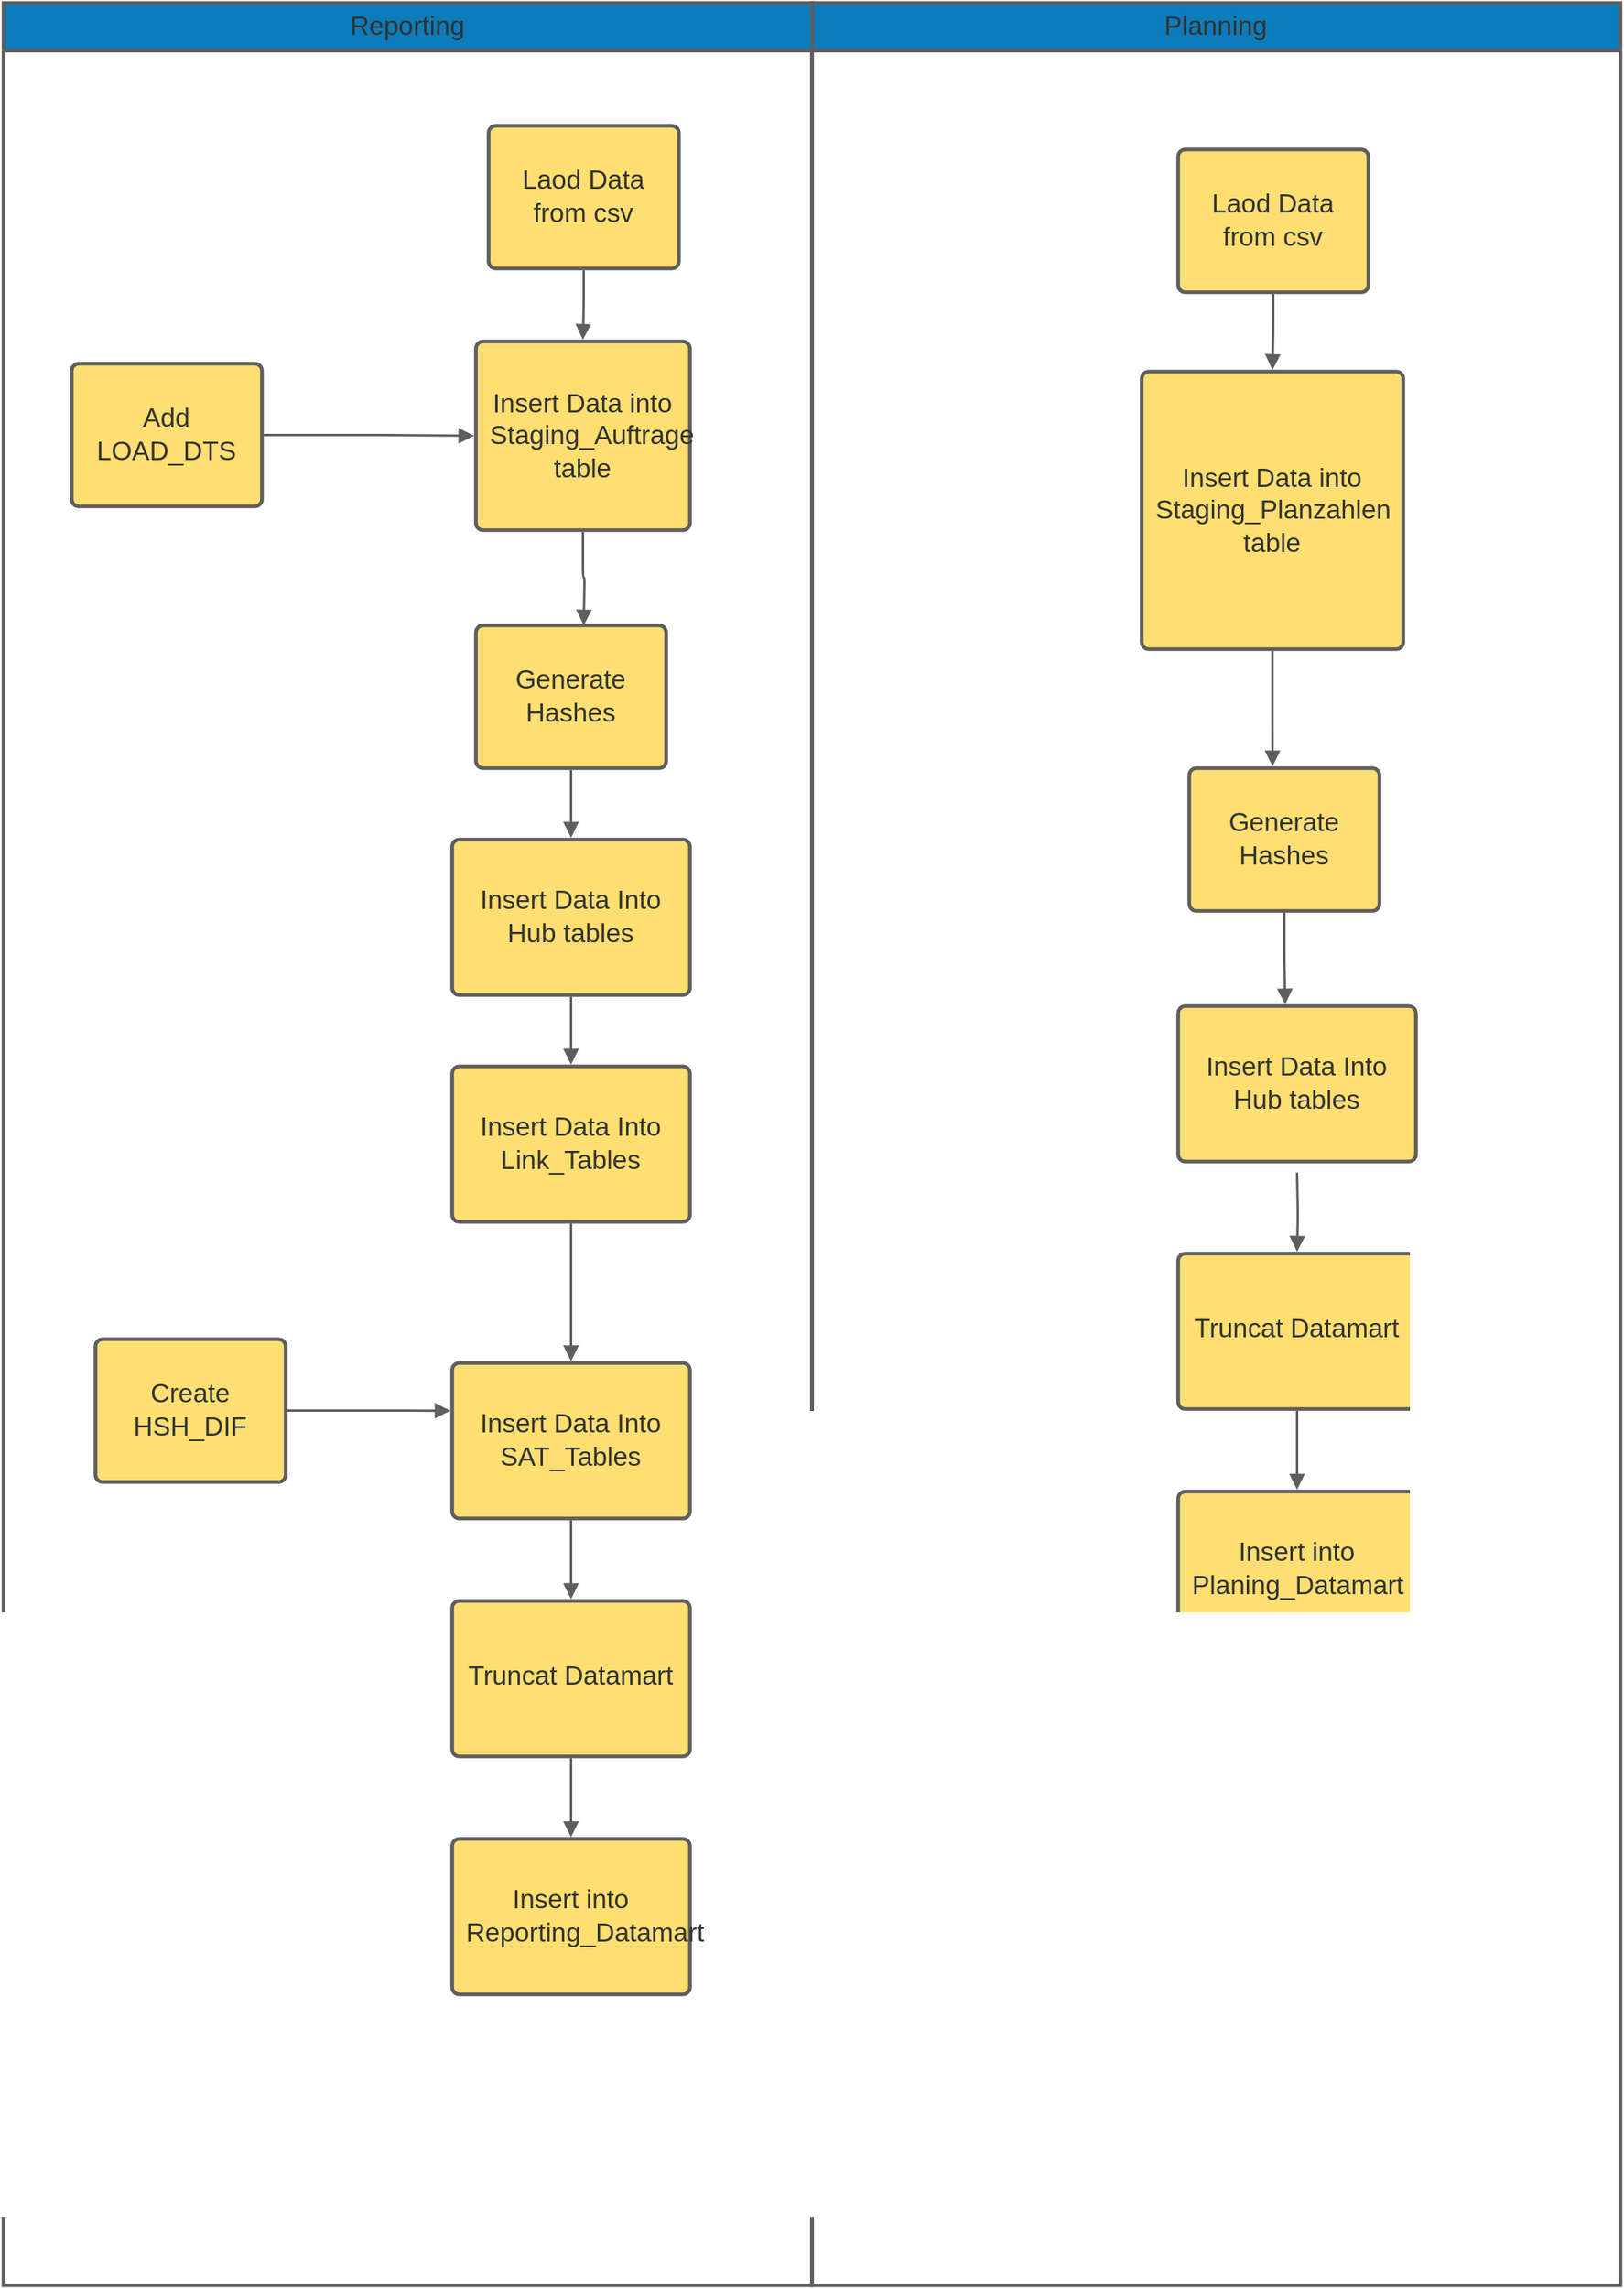 <mxfile version="15.8.7" type="device"><diagram id="evgZyFDdPeWfUGBzimx1" name="Page-1"><mxGraphModel dx="5571" dy="3857" grid="1" gridSize="10" guides="1" tooltips="1" connect="1" arrows="1" fold="1" page="1" pageScale="1" pageWidth="827" pageHeight="1169" math="0" shadow="0"><root><mxCell id="0"/><mxCell id="1" parent="0"/><UserObject label="Laod Data from csv" lucidchartObjectId="E.Aqqa~FJ.sp" id="QAQ6afrZdoGiH3OM1tA3-4"><mxCell style="html=1;overflow=block;blockSpacing=1;whiteSpace=wrap;;whiteSpace=wrap;fontSize=16.7;fontColor=#333333;spacing=9;strokeColor=#5e5e5e;strokeOpacity=100;fillOpacity=100;rounded=1;absoluteArcSize=1;arcSize=9;fillColor=#ffdf71;strokeWidth=2.3;" parent="1" vertex="1"><mxGeometry x="-474" y="-1005" width="120" height="90" as="geometry"/></mxCell></UserObject><UserObject label="Insert Data into Staging_Auftrage table" lucidchartObjectId="MaBqCfArQztp" id="QAQ6afrZdoGiH3OM1tA3-5"><mxCell style="html=1;overflow=block;blockSpacing=1;whiteSpace=wrap;;whiteSpace=wrap;fontSize=16.7;fontColor=#333333;spacing=9;strokeColor=#5e5e5e;strokeOpacity=100;fillOpacity=100;rounded=1;absoluteArcSize=1;arcSize=9;fillColor=#ffdf71;strokeWidth=2.3;" parent="1" vertex="1"><mxGeometry x="-482" y="-869" width="135" height="119" as="geometry"/></mxCell></UserObject><UserObject label="" lucidchartObjectId="abBq3R1lVBda" id="QAQ6afrZdoGiH3OM1tA3-6"><mxCell style="html=1;jettySize=18;whiteSpace=wrap;fontSize=13;strokeColor=#5E5E5E;strokeWidth=1.5;rounded=1;arcSize=12;edgeStyle=orthogonalEdgeStyle;startArrow=none;;endArrow=block;endFill=1;;exitX=0.5;exitY=1.013;exitPerimeter=0;entryX=0.5;entryY=-0.009;entryPerimeter=0;" parent="1" source="QAQ6afrZdoGiH3OM1tA3-4" target="QAQ6afrZdoGiH3OM1tA3-5" edge="1"><mxGeometry width="100" height="100" relative="1" as="geometry"><Array as="points"/></mxGeometry></mxCell></UserObject><UserObject label="Create HSH_DIF" lucidchartObjectId="hbBq0yMl9rIK" id="QAQ6afrZdoGiH3OM1tA3-7"><mxCell style="html=1;overflow=block;blockSpacing=1;whiteSpace=wrap;;whiteSpace=wrap;fontSize=16.7;fontColor=#333333;spacing=9;strokeColor=#5e5e5e;strokeOpacity=100;fillOpacity=100;rounded=1;absoluteArcSize=1;arcSize=9;fillColor=#ffdf71;strokeWidth=2.3;" parent="1" vertex="1"><mxGeometry x="-722" y="-240" width="120" height="90" as="geometry"/></mxCell></UserObject><UserObject label="Generate Hashes " lucidchartObjectId="4bBq_P1GlCZ7" id="QAQ6afrZdoGiH3OM1tA3-8"><mxCell style="html=1;overflow=block;blockSpacing=1;whiteSpace=wrap;;whiteSpace=wrap;fontSize=16.7;fontColor=#333333;spacing=9;strokeColor=#5e5e5e;strokeOpacity=100;fillOpacity=100;rounded=1;absoluteArcSize=1;arcSize=9;fillColor=#ffdf71;strokeWidth=2.3;" parent="1" vertex="1"><mxGeometry x="-482" y="-690" width="120" height="90" as="geometry"/></mxCell></UserObject><UserObject label="Insert Data Into Hub tables" lucidchartObjectId="PcBqLMWUmWTN" id="QAQ6afrZdoGiH3OM1tA3-9"><mxCell style="html=1;overflow=block;blockSpacing=1;whiteSpace=wrap;;whiteSpace=wrap;fontSize=16.7;fontColor=#333333;spacing=9;strokeColor=#5e5e5e;strokeOpacity=100;fillOpacity=100;rounded=1;absoluteArcSize=1;arcSize=9;fillColor=#ffdf71;strokeWidth=2.3;" parent="1" vertex="1"><mxGeometry x="-497" y="-555" width="150" height="98" as="geometry"/></mxCell></UserObject><UserObject label="Add LOAD_DTS" lucidchartObjectId="eeBq9JPa0Pyc" id="QAQ6afrZdoGiH3OM1tA3-10"><mxCell style="html=1;overflow=block;blockSpacing=1;whiteSpace=wrap;;whiteSpace=wrap;fontSize=16.7;fontColor=#333333;spacing=9;strokeColor=#5e5e5e;strokeOpacity=100;fillOpacity=100;rounded=1;absoluteArcSize=1;arcSize=9;fillColor=#ffdf71;strokeWidth=2.3;" parent="1" vertex="1"><mxGeometry x="-737" y="-855" width="120" height="90" as="geometry"/></mxCell></UserObject><UserObject label="Laod Data from csv" lucidchartObjectId="-aDx9ySdA63H" id="QAQ6afrZdoGiH3OM1tA3-11"><mxCell style="html=1;overflow=block;blockSpacing=1;whiteSpace=wrap;;whiteSpace=wrap;fontSize=16.7;fontColor=#333333;spacing=9;strokeColor=#5e5e5e;strokeOpacity=100;fillOpacity=100;rounded=1;absoluteArcSize=1;arcSize=9;fillColor=#ffdf71;strokeWidth=2.3;" parent="1" vertex="1"><mxGeometry x="-39" y="-990" width="120" height="90" as="geometry"/></mxCell></UserObject><UserObject label="Insert Data into Staging_Planzahlen table" lucidchartObjectId="-aDxxZ-6o8-a" id="QAQ6afrZdoGiH3OM1tA3-12"><mxCell style="html=1;overflow=block;blockSpacing=1;whiteSpace=wrap;;whiteSpace=wrap;fontSize=16.7;fontColor=#333333;spacing=9;strokeColor=#5e5e5e;strokeOpacity=100;fillOpacity=100;rounded=1;absoluteArcSize=1;arcSize=9;fillColor=#ffdf71;strokeWidth=2.3;" parent="1" vertex="1"><mxGeometry x="-62" y="-850" width="165" height="175" as="geometry"/></mxCell></UserObject><UserObject label="" lucidchartObjectId="-aDxC_0gNXLB" id="QAQ6afrZdoGiH3OM1tA3-13"><mxCell style="html=1;jettySize=18;whiteSpace=wrap;fontSize=13;strokeColor=#5E5E5E;strokeWidth=1.5;rounded=1;arcSize=12;edgeStyle=orthogonalEdgeStyle;startArrow=none;;endArrow=block;endFill=1;;exitX=0.5;exitY=1.013;exitPerimeter=0;entryX=0.5;entryY=-0.006;entryPerimeter=0;" parent="1" source="QAQ6afrZdoGiH3OM1tA3-11" target="QAQ6afrZdoGiH3OM1tA3-12" edge="1"><mxGeometry width="100" height="100" relative="1" as="geometry"><Array as="points"/></mxGeometry></mxCell></UserObject><UserObject label="" lucidchartObjectId="acDxagnbUp5g" id="QAQ6afrZdoGiH3OM1tA3-14"><mxCell style="html=1;jettySize=18;whiteSpace=wrap;fontSize=13;strokeColor=#5E5E5E;strokeWidth=1.5;rounded=1;arcSize=12;edgeStyle=orthogonalEdgeStyle;startArrow=none;;endArrow=block;endFill=1;;exitX=0.5;exitY=1.009;exitPerimeter=0;" parent="1" source="QAQ6afrZdoGiH3OM1tA3-5" edge="1"><mxGeometry width="100" height="100" relative="1" as="geometry"><Array as="points"/><mxPoint x="-414" y="-690" as="targetPoint"/></mxGeometry></mxCell></UserObject><UserObject label="" lucidchartObjectId="CcDxQi7o1-2M" id="QAQ6afrZdoGiH3OM1tA3-15"><mxCell style="html=1;jettySize=18;whiteSpace=wrap;fontSize=13;strokeColor=#5E5E5E;strokeWidth=1.5;rounded=1;arcSize=12;edgeStyle=orthogonalEdgeStyle;startArrow=none;;endArrow=block;endFill=1;;exitX=0.5;exitY=1.013;exitPerimeter=0;entryX=0.5;entryY=-0.012;entryPerimeter=0;" parent="1" source="QAQ6afrZdoGiH3OM1tA3-8" target="QAQ6afrZdoGiH3OM1tA3-9" edge="1"><mxGeometry width="100" height="100" relative="1" as="geometry"><Array as="points"/></mxGeometry></mxCell></UserObject><UserObject label="" lucidchartObjectId="LcDxSHchfd7h" id="QAQ6afrZdoGiH3OM1tA3-16"><mxCell style="html=1;jettySize=18;whiteSpace=wrap;fontSize=13;strokeColor=#5E5E5E;strokeWidth=1.5;rounded=1;arcSize=12;edgeStyle=orthogonalEdgeStyle;startArrow=none;;endArrow=block;endFill=1;;exitX=1.009;exitY=0.5;exitPerimeter=0;entryX=-0.008;entryY=0.5;entryPerimeter=0;" parent="1" source="QAQ6afrZdoGiH3OM1tA3-10" target="QAQ6afrZdoGiH3OM1tA3-5" edge="1"><mxGeometry width="100" height="100" relative="1" as="geometry"><Array as="points"/></mxGeometry></mxCell></UserObject><UserObject label="" lucidchartObjectId="_cDxoWE8_YZo" id="QAQ6afrZdoGiH3OM1tA3-17"><mxCell style="html=1;jettySize=18;whiteSpace=wrap;fontSize=13;strokeColor=#5E5E5E;strokeWidth=1.5;rounded=1;arcSize=12;edgeStyle=orthogonalEdgeStyle;startArrow=none;;endArrow=block;endFill=1;;exitX=0.5;exitY=1.012;exitPerimeter=0;entryX=0.5;entryY=-0.012;entryPerimeter=0;" parent="1" source="QAQ6afrZdoGiH3OM1tA3-9" target="QAQ6afrZdoGiH3OM1tA3-18" edge="1"><mxGeometry width="100" height="100" relative="1" as="geometry"><Array as="points"/></mxGeometry></mxCell></UserObject><UserObject label="Insert Data Into Link_Tables" lucidchartObjectId=".cDxeA1k~8GE" id="QAQ6afrZdoGiH3OM1tA3-18"><mxCell style="html=1;overflow=block;blockSpacing=1;whiteSpace=wrap;;whiteSpace=wrap;fontSize=16.7;fontColor=#333333;spacing=9;strokeColor=#5e5e5e;strokeOpacity=100;fillOpacity=100;rounded=1;absoluteArcSize=1;arcSize=9;fillColor=#ffdf71;strokeWidth=2.3;" parent="1" vertex="1"><mxGeometry x="-497" y="-412" width="150" height="98" as="geometry"/></mxCell></UserObject><UserObject label="Insert Data Into SAT_Tables" lucidchartObjectId="vdDxyT1ANis_" id="QAQ6afrZdoGiH3OM1tA3-19"><mxCell style="html=1;overflow=block;blockSpacing=1;whiteSpace=wrap;;whiteSpace=wrap;fontSize=16.7;fontColor=#333333;spacing=9;strokeColor=#5e5e5e;strokeOpacity=100;fillOpacity=100;rounded=1;absoluteArcSize=1;arcSize=9;fillColor=#ffdf71;strokeWidth=2.3;" parent="1" vertex="1"><mxGeometry x="-497" y="-225" width="150" height="98" as="geometry"/></mxCell></UserObject><UserObject label="" lucidchartObjectId="xdDxi8_ybIS2" id="QAQ6afrZdoGiH3OM1tA3-20"><mxCell style="html=1;jettySize=18;whiteSpace=wrap;fontSize=13;strokeColor=#5E5E5E;strokeWidth=1.5;rounded=1;arcSize=12;edgeStyle=orthogonalEdgeStyle;startArrow=none;;endArrow=block;endFill=1;;exitX=0.5;exitY=1.012;exitPerimeter=0;entryX=0.5;entryY=-0.012;entryPerimeter=0;" parent="1" source="QAQ6afrZdoGiH3OM1tA3-18" target="QAQ6afrZdoGiH3OM1tA3-19" edge="1"><mxGeometry width="100" height="100" relative="1" as="geometry"><Array as="points"/></mxGeometry></mxCell></UserObject><UserObject label="Generate Hashes " lucidchartObjectId="-eDxwk3SXRgD" id="QAQ6afrZdoGiH3OM1tA3-21"><mxCell style="html=1;overflow=block;blockSpacing=1;whiteSpace=wrap;;whiteSpace=wrap;fontSize=16.7;fontColor=#333333;spacing=9;strokeColor=#5e5e5e;strokeOpacity=100;fillOpacity=100;rounded=1;absoluteArcSize=1;arcSize=9;fillColor=#ffdf71;strokeWidth=2.3;" parent="1" vertex="1"><mxGeometry x="-32" y="-600" width="120" height="90" as="geometry"/></mxCell></UserObject><UserObject label="" lucidchartObjectId="bfDxHWuHUnLH" id="QAQ6afrZdoGiH3OM1tA3-22"><mxCell style="html=1;jettySize=18;whiteSpace=wrap;fontSize=13;strokeColor=#5E5E5E;strokeWidth=1.5;rounded=1;arcSize=12;edgeStyle=orthogonalEdgeStyle;startArrow=none;;endArrow=block;endFill=1;;exitX=0.5;exitY=1.006;exitPerimeter=0;entryX=0.438;entryY=-0.013;entryPerimeter=0;" parent="1" source="QAQ6afrZdoGiH3OM1tA3-12" target="QAQ6afrZdoGiH3OM1tA3-21" edge="1"><mxGeometry width="100" height="100" relative="1" as="geometry"><Array as="points"/></mxGeometry></mxCell></UserObject><UserObject label="Insert Data Into Hub tables" lucidchartObjectId="efDxZ4N3WW9k" id="QAQ6afrZdoGiH3OM1tA3-23"><mxCell style="html=1;overflow=block;blockSpacing=1;whiteSpace=wrap;;whiteSpace=wrap;fontSize=16.7;fontColor=#333333;spacing=9;strokeColor=#5e5e5e;strokeOpacity=100;fillOpacity=100;rounded=1;absoluteArcSize=1;arcSize=9;fillColor=#ffdf71;strokeWidth=2.3;" parent="1" vertex="1"><mxGeometry x="-39" y="-450" width="150" height="98" as="geometry"/></mxCell></UserObject><UserObject label="" lucidchartObjectId="hfDxbJF3ITb~" id="QAQ6afrZdoGiH3OM1tA3-24"><mxCell style="html=1;jettySize=18;whiteSpace=wrap;fontSize=13;strokeColor=#5E5E5E;strokeWidth=1.5;rounded=1;arcSize=12;edgeStyle=orthogonalEdgeStyle;startArrow=none;;endArrow=block;endFill=1;;exitX=0.5;exitY=1.013;exitPerimeter=0;entryX=0.45;entryY=-0.012;entryPerimeter=0;" parent="1" source="QAQ6afrZdoGiH3OM1tA3-21" target="QAQ6afrZdoGiH3OM1tA3-23" edge="1"><mxGeometry width="100" height="100" relative="1" as="geometry"><Array as="points"/></mxGeometry></mxCell></UserObject><UserObject label="" lucidchartObjectId="8hDx2mTxWxuW" id="QAQ6afrZdoGiH3OM1tA3-25"><mxCell style="html=1;jettySize=18;whiteSpace=wrap;fontSize=13;strokeColor=#5E5E5E;strokeWidth=1.5;rounded=1;arcSize=12;edgeStyle=orthogonalEdgeStyle;startArrow=none;;endArrow=block;endFill=1;;exitX=1.009;exitY=0.5;exitPerimeter=0;entryX=-0.007;entryY=0.307;entryPerimeter=0;" parent="1" source="QAQ6afrZdoGiH3OM1tA3-7" target="QAQ6afrZdoGiH3OM1tA3-19" edge="1"><mxGeometry width="100" height="100" relative="1" as="geometry"><Array as="points"/></mxGeometry></mxCell></UserObject><UserObject label="&lt;div style=&quot;display: flex; justify-content: center; text-align: center; align-items: baseline; font-size: 0; line-height: 1.25;margin-top: -2px;&quot;&gt;&lt;span&gt;&lt;span style=&quot;font-size:16.7px;color:#333333;&quot;&gt;Truncat Datamart&lt;/span&gt;&lt;span style=&quot;font-size:16px;color:#000000;&quot;&gt;   &lt;/span&gt;&lt;/span&gt;&lt;/div&gt;" lucidchartObjectId="7fEx2u_gHcx6" id="QAQ6afrZdoGiH3OM1tA3-26"><mxCell style="html=1;overflow=block;blockSpacing=1;whiteSpace=wrap;;whiteSpace=wrap;fontSize=13;spacing=9;strokeColor=#5e5e5e;strokeOpacity=100;fillOpacity=100;rounded=1;absoluteArcSize=1;arcSize=9;fillColor=#ffdf71;strokeWidth=2.3;" parent="1" vertex="1"><mxGeometry x="-497" y="-75" width="150" height="98" as="geometry"/></mxCell></UserObject><UserObject label="Insert into Reporting_Datamart" lucidchartObjectId="fgEx6jn6Q9Nw" id="QAQ6afrZdoGiH3OM1tA3-27"><mxCell style="html=1;overflow=block;blockSpacing=1;whiteSpace=wrap;;whiteSpace=wrap;fontSize=16.7;fontColor=#333333;spacing=9;strokeColor=#5e5e5e;strokeOpacity=100;fillOpacity=100;rounded=1;absoluteArcSize=1;arcSize=9;fillColor=#ffdf71;strokeWidth=2.3;" parent="1" vertex="1"><mxGeometry x="-497" y="75" width="150" height="98" as="geometry"/></mxCell></UserObject><UserObject label="" lucidchartObjectId="wgExGM6i35w2" id="QAQ6afrZdoGiH3OM1tA3-28"><mxCell style="html=1;jettySize=18;whiteSpace=wrap;fontSize=13;strokeColor=#5E5E5E;strokeWidth=1.5;rounded=1;arcSize=12;edgeStyle=orthogonalEdgeStyle;startArrow=none;;endArrow=block;endFill=1;;exitX=0.5;exitY=1.012;exitPerimeter=0;entryX=0.5;entryY=-0.012;entryPerimeter=0;" parent="1" source="QAQ6afrZdoGiH3OM1tA3-19" target="QAQ6afrZdoGiH3OM1tA3-26" edge="1"><mxGeometry width="100" height="100" relative="1" as="geometry"><Array as="points"/></mxGeometry></mxCell></UserObject><UserObject label="" lucidchartObjectId="AgExdzD8Dz3o" id="QAQ6afrZdoGiH3OM1tA3-29"><mxCell style="html=1;jettySize=18;whiteSpace=wrap;fontSize=13;strokeColor=#5E5E5E;strokeWidth=1.5;rounded=1;arcSize=12;edgeStyle=orthogonalEdgeStyle;startArrow=none;;endArrow=block;endFill=1;;exitX=0.5;exitY=1.012;exitPerimeter=0;entryX=0.5;entryY=-0.012;entryPerimeter=0;" parent="1" source="QAQ6afrZdoGiH3OM1tA3-26" target="QAQ6afrZdoGiH3OM1tA3-27" edge="1"><mxGeometry width="100" height="100" relative="1" as="geometry"><Array as="points"/></mxGeometry></mxCell></UserObject><UserObject label="&lt;div style=&quot;display: flex; justify-content: center; text-align: center; align-items: baseline; font-size: 0; line-height: 1.25;margin-top: -2px;&quot;&gt;&lt;span&gt;&lt;span style=&quot;font-size:16.7px;color:#333333;&quot;&gt;Truncat Datamart&lt;/span&gt;&lt;span style=&quot;font-size:16px;color:#000000;&quot;&gt;   &lt;/span&gt;&lt;/span&gt;&lt;/div&gt;" lucidchartObjectId="FgExyITre4nr" id="QAQ6afrZdoGiH3OM1tA3-30"><mxCell style="html=1;overflow=block;blockSpacing=1;whiteSpace=wrap;;whiteSpace=wrap;fontSize=13;spacing=9;strokeColor=#5e5e5e;strokeOpacity=100;fillOpacity=100;rounded=1;absoluteArcSize=1;arcSize=9;fillColor=#ffdf71;strokeWidth=2.3;" parent="1" vertex="1"><mxGeometry x="-39" y="-294" width="150" height="98" as="geometry"/></mxCell></UserObject><UserObject label="Insert into Planing_Datamart" lucidchartObjectId="FgEx5RSOY9O9" id="QAQ6afrZdoGiH3OM1tA3-31"><mxCell style="html=1;overflow=block;blockSpacing=1;whiteSpace=wrap;;whiteSpace=wrap;fontSize=16.7;fontColor=#333333;spacing=9;strokeColor=#5e5e5e;strokeOpacity=100;fillOpacity=100;rounded=1;absoluteArcSize=1;arcSize=9;fillColor=#ffdf71;strokeWidth=2.3;" parent="1" vertex="1"><mxGeometry x="-39" y="-144" width="150" height="98" as="geometry"/></mxCell></UserObject><UserObject label="" lucidchartObjectId="FgExBY2hjXcB" id="QAQ6afrZdoGiH3OM1tA3-32"><mxCell style="html=1;jettySize=18;whiteSpace=wrap;fontSize=13;strokeColor=#5E5E5E;strokeWidth=1.5;rounded=1;arcSize=12;edgeStyle=orthogonalEdgeStyle;startArrow=none;;endArrow=block;endFill=1;;entryX=0.5;entryY=-0.012;entryPerimeter=0;" parent="1" target="QAQ6afrZdoGiH3OM1tA3-30" edge="1"><mxGeometry width="100" height="100" relative="1" as="geometry"><Array as="points"/><mxPoint x="36" y="-345" as="sourcePoint"/></mxGeometry></mxCell></UserObject><UserObject label="" lucidchartObjectId="FgExHini_zK4" id="QAQ6afrZdoGiH3OM1tA3-33"><mxCell style="html=1;jettySize=18;whiteSpace=wrap;fontSize=13;strokeColor=#5E5E5E;strokeWidth=1.5;rounded=1;arcSize=12;edgeStyle=orthogonalEdgeStyle;startArrow=none;;endArrow=block;endFill=1;;exitX=0.5;exitY=1.012;exitPerimeter=0;entryX=0.5;entryY=-0.012;entryPerimeter=0;" parent="1" source="QAQ6afrZdoGiH3OM1tA3-30" target="QAQ6afrZdoGiH3OM1tA3-31" edge="1"><mxGeometry width="100" height="100" relative="1" as="geometry"><Array as="points"/></mxGeometry></mxCell></UserObject><mxCell id="QAQ6afrZdoGiH3OM1tA3-3" value="Planning" style="swimlane;html=1;whiteSpace=wrap;container=1;connectable=0;collapsible=0;fontStyle=0;startSize=30;dropTarget=0;rounded=0;whiteSpace=wrap;fontSize=13;spacing=0;strokeColor=#5e5e5e;strokeOpacity=100;fillOpacity=100;fillColor=#0c7cba;strokeWidth=2.3;fontSize=16.7;fontColor=#333333;" parent="1" vertex="1"><mxGeometry x="-270" y="-1082.37" width="510.0" height="1438.75" as="geometry"/></mxCell><mxCell id="QAQ6afrZdoGiH3OM1tA3-34" value="Reporting" style="swimlane;html=1;whiteSpace=wrap;container=1;connectable=0;collapsible=0;fontStyle=0;startSize=30;dropTarget=0;rounded=0;whiteSpace=wrap;fontSize=13;spacing=0;strokeColor=#5e5e5e;strokeOpacity=100;fillOpacity=100;fillColor=#0c7cba;strokeWidth=2.3;fontSize=16.7;fontColor=#333333;" parent="1" vertex="1"><mxGeometry x="-780" y="-1082.38" width="510.0" height="1438.75" as="geometry"/></mxCell></root></mxGraphModel></diagram></mxfile>